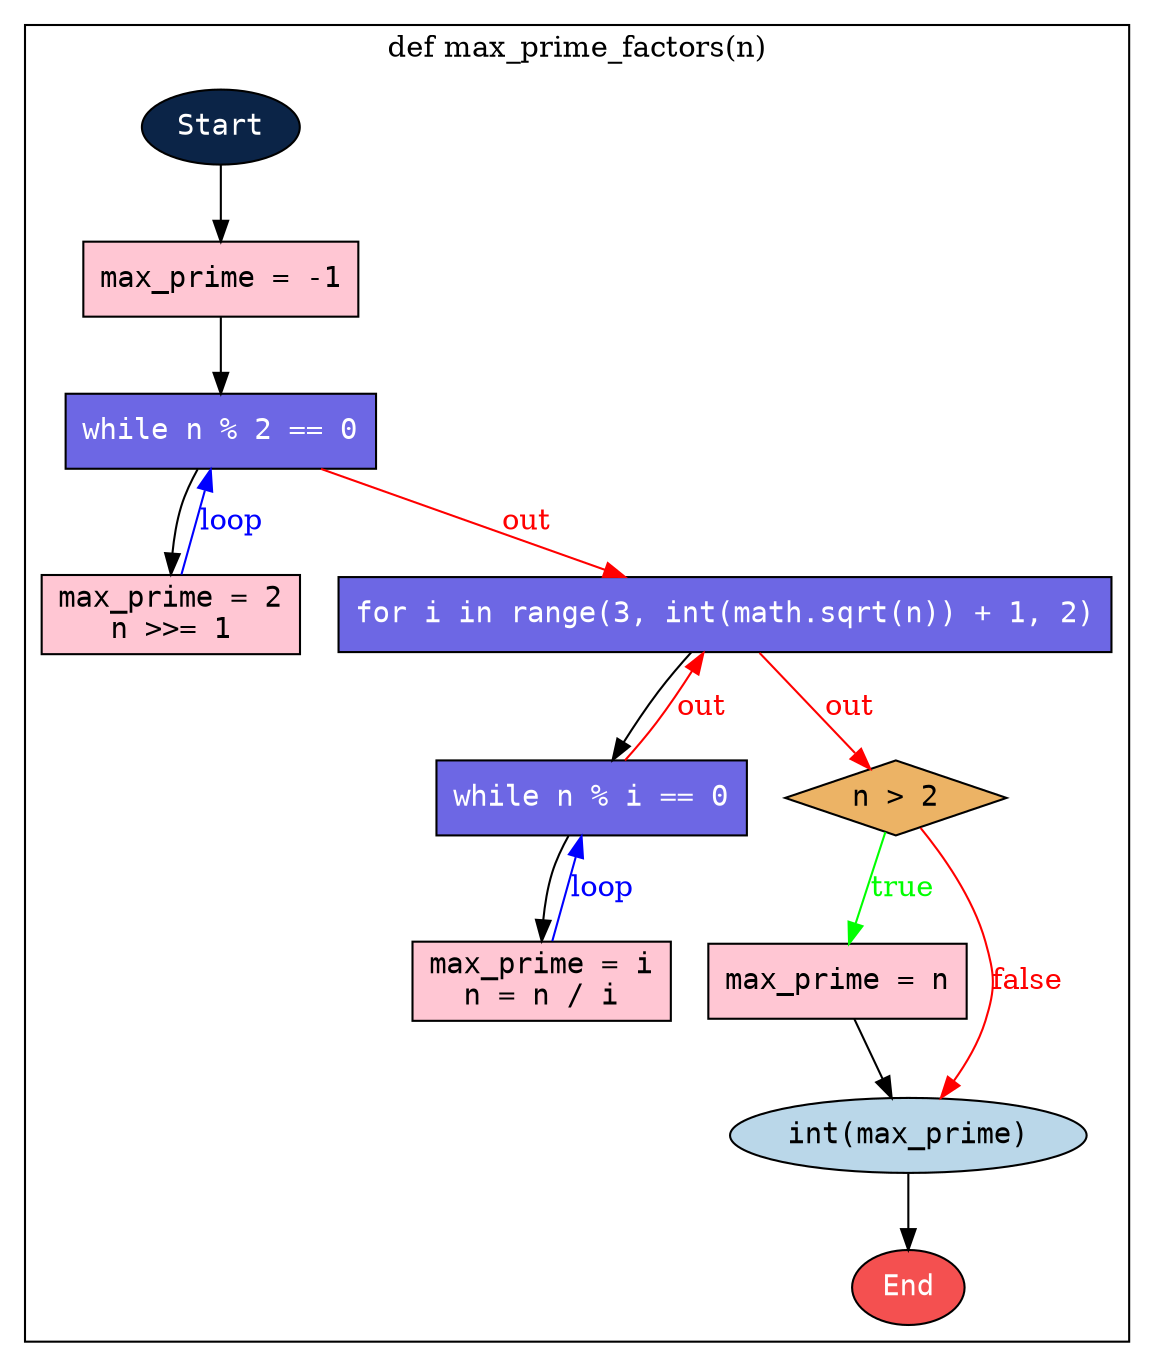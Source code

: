 digraph my_graph {
bgcolor="white"
node [fontname="courier"]

LStart_max_prime_factors [shape=ellipse] [label="Start"] [type="START"] [style=filled fillcolor="#0B2447" fontcolor=white]
L11 [shape=rect] [label="max_prime = -1
"] [type="STATEMENT"] [style=filled fillcolor="#FFC6D3" fontcolor=black]
L14 [shape=rect] [label="while n % 2 == 0"] [type="LOOP"] [style=filled fillcolor="#6D67E4" fontcolor=white]
L15 [shape=rect] [label="max_prime = 2
n >>= 1
"] [type="STATEMENT"] [style=filled fillcolor="#FFC6D3" fontcolor=black]
L21 [shape=rect] [label="for i in range(3, int(math.sqrt(n)) + 1, 2)"] [type="LOOP"] [style=filled fillcolor="#6D67E4" fontcolor=white]
L22 [shape=rect] [label="while n % i == 0"] [type="LOOP"] [style=filled fillcolor="#6D67E4" fontcolor=white]
L23 [shape=rect] [label="max_prime = i
n = n / i
"] [type="STATEMENT"] [style=filled fillcolor="#FFC6D3" fontcolor=black]
L29 [shape=diamond] [label="n > 2"] [type="CONDITIONS"] [style=filled fillcolor="#ECB365" fontcolor=black]
L30 [shape=rect] [label="max_prime = n
"] [type="STATEMENT"] [style=filled fillcolor="#FFC6D3" fontcolor=black]
L32 [shape=ellipse] [label="int(max_prime)"] [type="RETURN"] [style=filled fillcolor="#BAD7E9" fontcolor=black]
L999999 [shape=ellipse] [label="End"] [type="END"] [style=filled fillcolor="#F45050" fontcolor=white]

subgraph cluster_max_prime_factors {
label = "def max_prime_factors(n)";

LStart_max_prime_factors -> L11    [source="@current_to_next"]
L11 -> L14    [source="@current_to_next"]
L14 -> L15    [source="@loop_to_next"]
L14 -> L21 [color=red] [fontcolor=red] [label="out"] [source="@loop_to_next_sibling"]
L15 -> L14 [color=blue] [fontcolor=blue] [label="loop"] [source="@last_to_loop"]

L21 -> L22    [source="@loop_to_next"]
L21 -> L29 [color=red] [fontcolor=red] [label="out"] [source="@loop_to_next_sibling"]
L22 -> L23    [source="@loop_to_next"]
L22 -> L21 [color=red] [fontcolor=red] [label="out"] [source="@loop_to_parent_loop"]
L23 -> L22 [color=blue] [fontcolor=blue] [label="loop"] [source="@last_to_loop"]

L29 -> L30 [color=green] [fontcolor=green] [label="true"] [source="@if_to_next_node"]
L29 -> L32 [color=red] [fontcolor=red] [label="false"] [source="@if_to_next_sibling"]
L30 -> L32    [source="@current_to_next"]
L32 -> L999999    [source="@return_to_end"]
}


}

